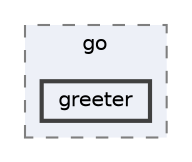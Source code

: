 digraph "flatbuffers/grpc/examples/go/greeter"
{
 // LATEX_PDF_SIZE
  bgcolor="transparent";
  edge [fontname=Helvetica,fontsize=10,labelfontname=Helvetica,labelfontsize=10];
  node [fontname=Helvetica,fontsize=10,shape=box,height=0.2,width=0.4];
  compound=true
  subgraph clusterdir_eb94f01bc45530d3d45044470cfb5184 {
    graph [ bgcolor="#edf0f7", pencolor="grey50", label="go", fontname=Helvetica,fontsize=10 style="filled,dashed", URL="dir_eb94f01bc45530d3d45044470cfb5184.html",tooltip=""]
  dir_b52f5366a38ab06ac254abf747cb8a74 [label="greeter", fillcolor="#edf0f7", color="grey25", style="filled,bold", URL="dir_b52f5366a38ab06ac254abf747cb8a74.html",tooltip=""];
  }
}
